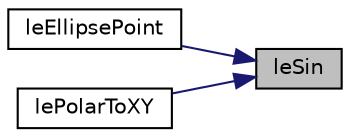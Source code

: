 digraph "leSin"
{
 // LATEX_PDF_SIZE
  edge [fontname="Helvetica",fontsize="10",labelfontname="Helvetica",labelfontsize="10"];
  node [fontname="Helvetica",fontsize="10",shape=record];
  rankdir="RL";
  Node1 [label="leSin",height=0.2,width=0.4,color="black", fillcolor="grey75", style="filled", fontcolor="black",tooltip="Calculate sin of a number."];
  Node1 -> Node2 [dir="back",color="midnightblue",fontsize="10",style="solid",fontname="Helvetica"];
  Node2 [label="leEllipsePoint",height=0.2,width=0.4,color="black", fillcolor="white", style="filled",URL="$legato__math_8h.html#aaa3b40599a8d548b4e604434e32abf47",tooltip="Calculates points in an arc."];
  Node1 -> Node3 [dir="back",color="midnightblue",fontsize="10",style="solid",fontname="Helvetica"];
  Node3 [label="lePolarToXY",height=0.2,width=0.4,color="black", fillcolor="white", style="filled",URL="$legato__math_8h.html#a1c17d8c4a68495b34232e3d0c006c980",tooltip="Generate points in an arc."];
}
